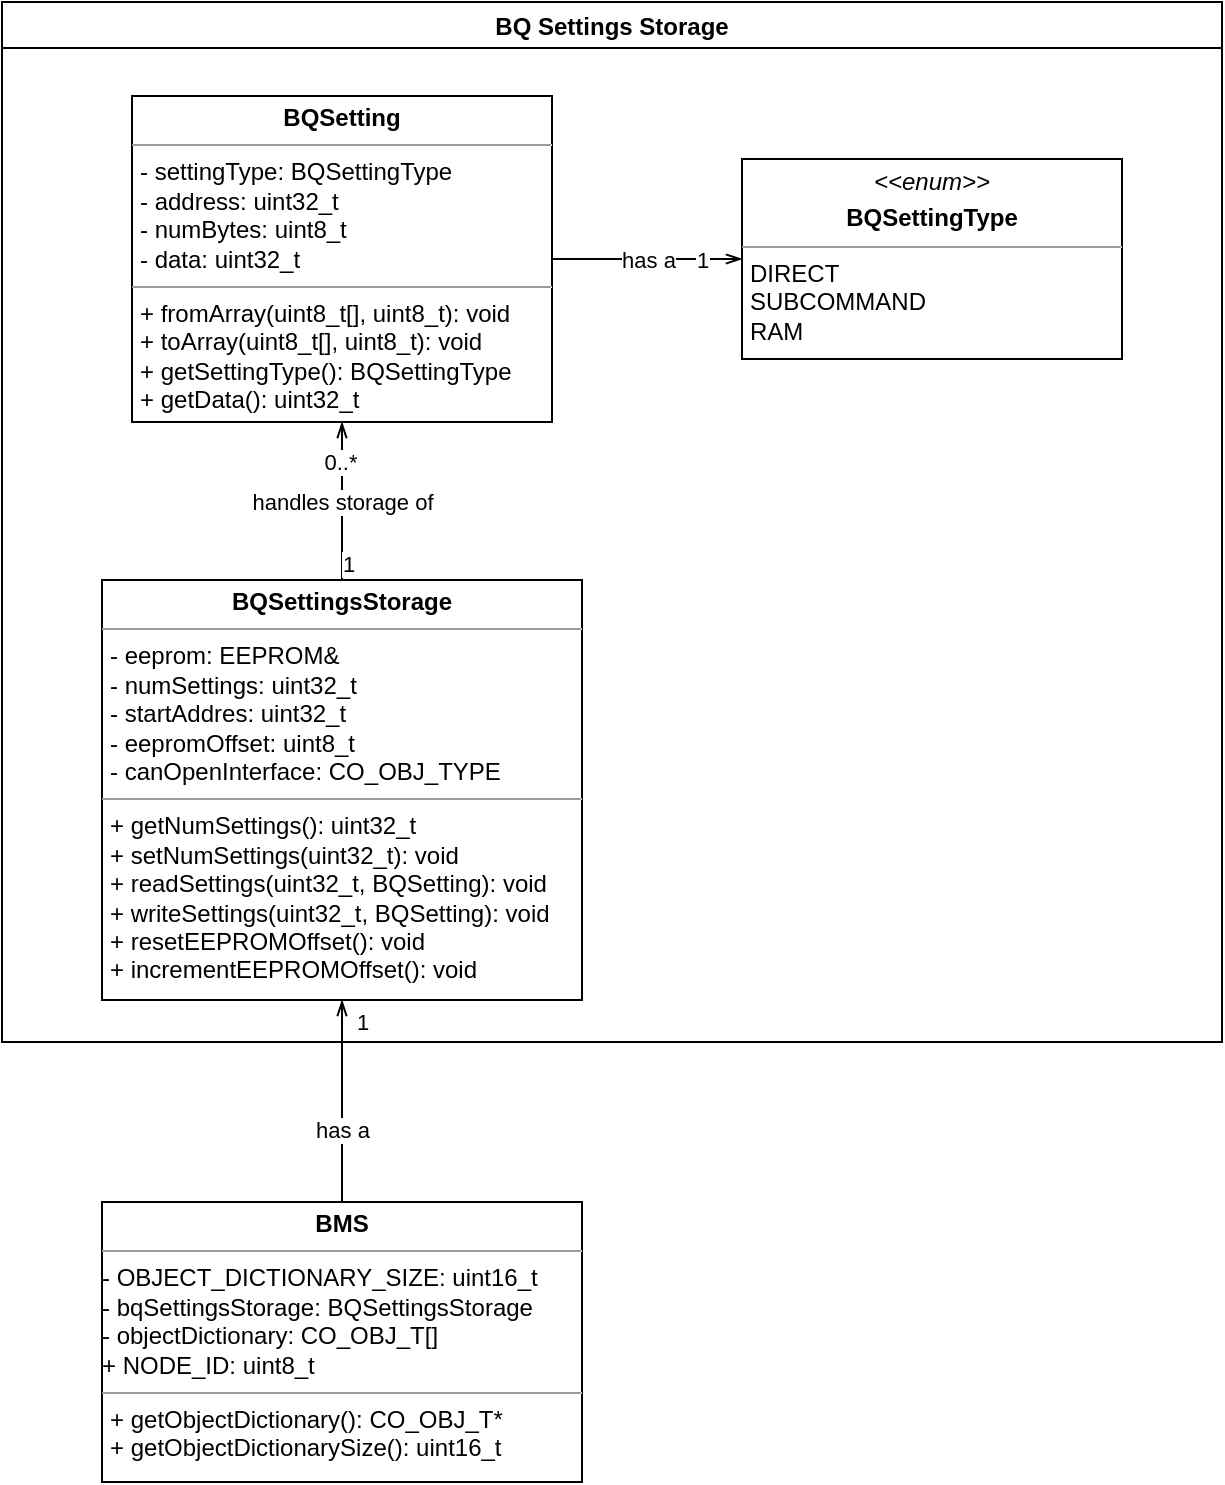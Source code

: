 <mxfile version="14.9.4" type="device"><diagram name="Page-1" id="c4acf3e9-155e-7222-9cf6-157b1a14988f"><mxGraphModel dx="723" dy="1056" grid="1" gridSize="10" guides="1" tooltips="1" connect="1" arrows="1" fold="1" page="1" pageScale="1" pageWidth="850" pageHeight="1100" background="none" math="0" shadow="0"><root><mxCell id="0"/><mxCell id="1" parent="0"/><mxCell id="krynfVUey588mdv9W2ie-14" value="BQ Settings Storage" style="swimlane;fillColor=none;" vertex="1" parent="1"><mxGeometry x="10" y="40" width="610" height="520" as="geometry"><mxRectangle x="10" y="40" width="140" height="23" as="alternateBounds"/></mxGeometry></mxCell><mxCell id="5d2195bd80daf111-18" value="&lt;p style=&quot;margin: 0px ; margin-top: 4px ; text-align: center&quot;&gt;&lt;b&gt;BQSetting&lt;/b&gt;&lt;/p&gt;&lt;hr size=&quot;1&quot;&gt;&lt;p style=&quot;margin: 0px ; margin-left: 4px&quot;&gt;- settingType: BQSettingType&lt;br&gt;- address: uint32_t&lt;/p&gt;&lt;p style=&quot;margin: 0px ; margin-left: 4px&quot;&gt;- numBytes: uint8_t&lt;/p&gt;&lt;p style=&quot;margin: 0px ; margin-left: 4px&quot;&gt;- data: uint32_t&lt;/p&gt;&lt;hr size=&quot;1&quot;&gt;&lt;p style=&quot;margin: 0px ; margin-left: 4px&quot;&gt;+ fromArray(uint8_t[], uint8_t): void&lt;br&gt;+ toArray(uint8_t[], uint8_t): void&lt;/p&gt;&lt;p style=&quot;margin: 0px ; margin-left: 4px&quot;&gt;+ getSettingType(): BQSettingType&lt;/p&gt;&lt;p style=&quot;margin: 0px ; margin-left: 4px&quot;&gt;+ getData(): uint32_t&lt;/p&gt;&lt;p style=&quot;margin: 0px ; margin-left: 4px&quot;&gt;&lt;br&gt;&lt;/p&gt;" style="verticalAlign=top;align=left;overflow=fill;fontSize=12;fontFamily=Helvetica;html=1;rounded=0;shadow=0;comic=0;labelBackgroundColor=none;strokeWidth=1" parent="krynfVUey588mdv9W2ie-14" vertex="1"><mxGeometry x="65" y="47" width="210" height="163" as="geometry"/></mxCell><mxCell id="5d2195bd80daf111-19" value="&lt;p style=&quot;margin: 0px ; margin-top: 4px ; text-align: center&quot;&gt;&lt;i&gt;&amp;lt;&amp;lt;enum&amp;gt;&amp;gt;&lt;/i&gt;&lt;br&gt;&lt;/p&gt;&lt;p style=&quot;margin: 0px ; margin-top: 4px ; text-align: center&quot;&gt;&lt;b&gt;BQSettingType&lt;/b&gt;&lt;/p&gt;&lt;hr size=&quot;1&quot;&gt;&lt;p style=&quot;margin: 0px ; margin-left: 4px&quot;&gt;DIRECT&lt;/p&gt;&lt;p style=&quot;margin: 0px ; margin-left: 4px&quot;&gt;SUBCOMMAND&lt;/p&gt;&lt;p style=&quot;margin: 0px ; margin-left: 4px&quot;&gt;RAM&lt;/p&gt;" style="verticalAlign=top;align=left;overflow=fill;fontSize=12;fontFamily=Helvetica;html=1;rounded=0;shadow=0;comic=0;labelBackgroundColor=none;strokeWidth=1" parent="krynfVUey588mdv9W2ie-14" vertex="1"><mxGeometry x="370" y="78.5" width="190" height="100" as="geometry"/></mxCell><mxCell id="xZ8XdetJrmUU6K21QMHO-2" value="has a" style="edgeStyle=orthogonalEdgeStyle;rounded=0;orthogonalLoop=1;jettySize=auto;html=1;entryX=0;entryY=0.5;entryDx=0;entryDy=0;endArrow=openThin;endFill=0;" parent="krynfVUey588mdv9W2ie-14" source="5d2195bd80daf111-18" target="5d2195bd80daf111-19" edge="1"><mxGeometry relative="1" as="geometry"/></mxCell><mxCell id="xZ8XdetJrmUU6K21QMHO-3" value="1" style="edgeLabel;html=1;align=center;verticalAlign=middle;resizable=0;points=[];" parent="xZ8XdetJrmUU6K21QMHO-2" vertex="1" connectable="0"><mxGeometry x="0.897" y="1" relative="1" as="geometry"><mxPoint x="-15" y="1" as="offset"/></mxGeometry></mxCell><mxCell id="5d2195bd80daf111-20" value="&lt;p style=&quot;margin: 0px ; margin-top: 4px ; text-align: center&quot;&gt;&lt;b&gt;BQSettingsStorage&lt;/b&gt;&lt;/p&gt;&lt;hr size=&quot;1&quot;&gt;&lt;p style=&quot;margin: 0px ; margin-left: 4px&quot;&gt;- eeprom: EEPROM&amp;amp;&lt;br&gt;&lt;/p&gt;&lt;p style=&quot;margin: 0px ; margin-left: 4px&quot;&gt;- numSettings: uint32_t&lt;/p&gt;&lt;p style=&quot;margin: 0px ; margin-left: 4px&quot;&gt;- startAddres: uint32_t&lt;/p&gt;&lt;p style=&quot;margin: 0px ; margin-left: 4px&quot;&gt;- eepromOffset: uint8_t&lt;br&gt;&lt;/p&gt;&lt;p style=&quot;margin: 0px ; margin-left: 4px&quot;&gt;- canOpenInterface: CO_OBJ_TYPE&lt;/p&gt;&lt;hr size=&quot;1&quot;&gt;&lt;p style=&quot;margin: 0px ; margin-left: 4px&quot;&gt;+ getNumSettings(): uint32_t&lt;/p&gt;&lt;p style=&quot;margin: 0px ; margin-left: 4px&quot;&gt;+ setNumSettings(uint32_t): void&lt;/p&gt;&lt;p style=&quot;margin: 0px ; margin-left: 4px&quot;&gt;+ readSettings(uint32_t, BQSetting): void&lt;/p&gt;&lt;p style=&quot;margin: 0px ; margin-left: 4px&quot;&gt;+ writeSettings(uint32_t, BQSetting): void&lt;/p&gt;&lt;p style=&quot;margin: 0px ; margin-left: 4px&quot;&gt;+ resetEEPROMOffset(): void&lt;/p&gt;&lt;p style=&quot;margin: 0px ; margin-left: 4px&quot;&gt;+ incrementEEPROMOffset(): void&lt;br&gt;&lt;/p&gt;" style="verticalAlign=top;align=left;overflow=fill;fontSize=12;fontFamily=Helvetica;html=1;rounded=0;shadow=0;comic=0;labelBackgroundColor=none;strokeWidth=1" parent="krynfVUey588mdv9W2ie-14" vertex="1"><mxGeometry x="50" y="289" width="240" height="210" as="geometry"/></mxCell><mxCell id="krynfVUey588mdv9W2ie-3" value="handles storage of" style="edgeStyle=orthogonalEdgeStyle;rounded=0;orthogonalLoop=1;jettySize=auto;html=1;entryX=0.5;entryY=1;entryDx=0;entryDy=0;endArrow=openThin;endFill=0;" edge="1" parent="krynfVUey588mdv9W2ie-14" source="5d2195bd80daf111-20" target="5d2195bd80daf111-18"><mxGeometry y="22.5" as="geometry"/></mxCell><mxCell id="krynfVUey588mdv9W2ie-4" value="0..*" style="edgeLabel;html=1;align=center;verticalAlign=middle;resizable=0;points=[];" vertex="1" connectable="0" parent="krynfVUey588mdv9W2ie-3"><mxGeometry x="0.776" y="1" relative="1" as="geometry"><mxPoint y="11" as="offset"/></mxGeometry></mxCell><mxCell id="krynfVUey588mdv9W2ie-6" value="1" style="edgeLabel;html=1;align=center;verticalAlign=middle;resizable=0;points=[];" vertex="1" connectable="0" parent="krynfVUey588mdv9W2ie-3"><mxGeometry x="-0.793" y="-3" relative="1" as="geometry"><mxPoint as="offset"/></mxGeometry></mxCell><mxCell id="krynfVUey588mdv9W2ie-16" style="edgeStyle=orthogonalEdgeStyle;rounded=0;orthogonalLoop=1;jettySize=auto;html=1;exitX=0.5;exitY=0;exitDx=0;exitDy=0;endArrow=openThin;endFill=0;" edge="1" parent="1" source="krynfVUey588mdv9W2ie-15" target="5d2195bd80daf111-20"><mxGeometry relative="1" as="geometry"/></mxCell><mxCell id="krynfVUey588mdv9W2ie-17" value="1" style="edgeLabel;html=1;align=center;verticalAlign=middle;resizable=0;points=[];" vertex="1" connectable="0" parent="krynfVUey588mdv9W2ie-16"><mxGeometry x="0.878" y="-1" relative="1" as="geometry"><mxPoint x="9" y="5" as="offset"/></mxGeometry></mxCell><mxCell id="krynfVUey588mdv9W2ie-18" value="has a" style="edgeLabel;html=1;align=center;verticalAlign=middle;resizable=0;points=[];" vertex="1" connectable="0" parent="krynfVUey588mdv9W2ie-16"><mxGeometry x="-0.291" relative="1" as="geometry"><mxPoint as="offset"/></mxGeometry></mxCell><mxCell id="krynfVUey588mdv9W2ie-15" value="&lt;p style=&quot;margin: 0px ; margin-top: 4px ; text-align: center&quot;&gt;&lt;b&gt;BMS&lt;/b&gt;&lt;/p&gt;&lt;hr size=&quot;1&quot;&gt;&lt;div&gt;- OBJECT_DICTIONARY_SIZE: uint16_t&lt;/div&gt;&lt;div&gt;- bqSettingsStorage: BQSettingsStorage&lt;/div&gt;&lt;div&gt;- objectDictionary: CO_OBJ_T[]&lt;/div&gt;&lt;div&gt;+ NODE_ID: uint8_t&lt;br&gt;&lt;/div&gt;&lt;hr size=&quot;1&quot;&gt;&lt;p style=&quot;margin: 0px ; margin-left: 4px&quot;&gt;+ getObjectDictionary(): CO_OBJ_T*&lt;/p&gt;&lt;p style=&quot;margin: 0px ; margin-left: 4px&quot;&gt;+ getObjectDictionarySize(): uint16_t&lt;br&gt;&lt;/p&gt;" style="verticalAlign=top;align=left;overflow=fill;fontSize=12;fontFamily=Helvetica;html=1;rounded=0;shadow=0;comic=0;labelBackgroundColor=none;strokeWidth=1" vertex="1" parent="1"><mxGeometry x="60" y="640" width="240" height="140" as="geometry"/></mxCell></root></mxGraphModel></diagram></mxfile>